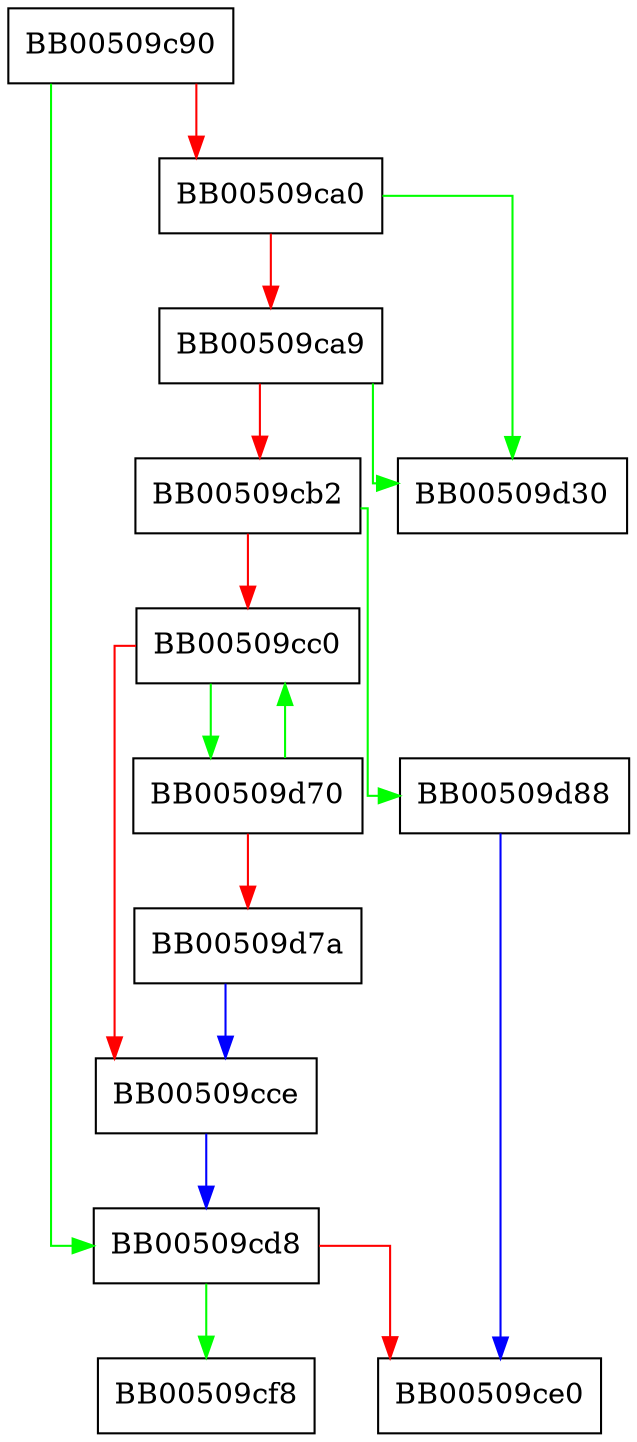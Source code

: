 digraph tls13_post_process_record {
  node [shape="box"];
  graph [splines=ortho];
  BB00509c90 -> BB00509cd8 [color="green"];
  BB00509c90 -> BB00509ca0 [color="red"];
  BB00509ca0 -> BB00509d30 [color="green"];
  BB00509ca0 -> BB00509ca9 [color="red"];
  BB00509ca9 -> BB00509d30 [color="green"];
  BB00509ca9 -> BB00509cb2 [color="red"];
  BB00509cb2 -> BB00509d88 [color="green"];
  BB00509cb2 -> BB00509cc0 [color="red"];
  BB00509cc0 -> BB00509d70 [color="green"];
  BB00509cc0 -> BB00509cce [color="red"];
  BB00509cce -> BB00509cd8 [color="blue"];
  BB00509cd8 -> BB00509cf8 [color="green"];
  BB00509cd8 -> BB00509ce0 [color="red"];
  BB00509d70 -> BB00509cc0 [color="green"];
  BB00509d70 -> BB00509d7a [color="red"];
  BB00509d7a -> BB00509cce [color="blue"];
  BB00509d88 -> BB00509ce0 [color="blue"];
}